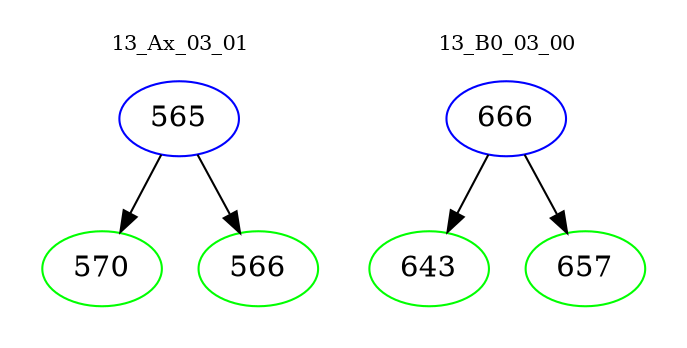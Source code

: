 digraph{
subgraph cluster_0 {
color = white
label = "13_Ax_03_01";
fontsize=10;
T0_565 [label="565", color="blue"]
T0_565 -> T0_570 [color="black"]
T0_570 [label="570", color="green"]
T0_565 -> T0_566 [color="black"]
T0_566 [label="566", color="green"]
}
subgraph cluster_1 {
color = white
label = "13_B0_03_00";
fontsize=10;
T1_666 [label="666", color="blue"]
T1_666 -> T1_643 [color="black"]
T1_643 [label="643", color="green"]
T1_666 -> T1_657 [color="black"]
T1_657 [label="657", color="green"]
}
}
